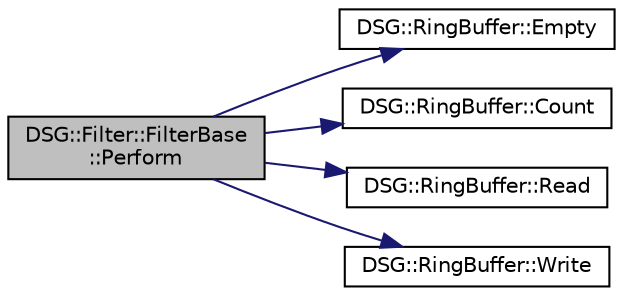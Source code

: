 digraph "DSG::Filter::FilterBase::Perform"
{
  edge [fontname="Helvetica",fontsize="10",labelfontname="Helvetica",labelfontsize="10"];
  node [fontname="Helvetica",fontsize="10",shape=record];
  rankdir="LR";
  Node1 [label="DSG::Filter::FilterBase\l::Perform",height=0.2,width=0.4,color="black", fillcolor="grey75", style="filled", fontcolor="black"];
  Node1 -> Node2 [color="midnightblue",fontsize="10",style="solid"];
  Node2 [label="DSG::RingBuffer::Empty",height=0.2,width=0.4,color="black", fillcolor="white", style="filled",URL="$class_d_s_g_1_1_ring_buffer.html#ac1346f5842d08b988a5297abe4089b96"];
  Node1 -> Node3 [color="midnightblue",fontsize="10",style="solid"];
  Node3 [label="DSG::RingBuffer::Count",height=0.2,width=0.4,color="black", fillcolor="white", style="filled",URL="$class_d_s_g_1_1_ring_buffer.html#a9bd79b0a6dff618b205e396c101ee070"];
  Node1 -> Node4 [color="midnightblue",fontsize="10",style="solid"];
  Node4 [label="DSG::RingBuffer::Read",height=0.2,width=0.4,color="black", fillcolor="white", style="filled",URL="$class_d_s_g_1_1_ring_buffer.html#a6b2848a64f15c7b0c320779582fa0fbe"];
  Node1 -> Node5 [color="midnightblue",fontsize="10",style="solid"];
  Node5 [label="DSG::RingBuffer::Write",height=0.2,width=0.4,color="black", fillcolor="white", style="filled",URL="$class_d_s_g_1_1_ring_buffer.html#aa5dd2caa0a270173251faee40a43d692"];
}

